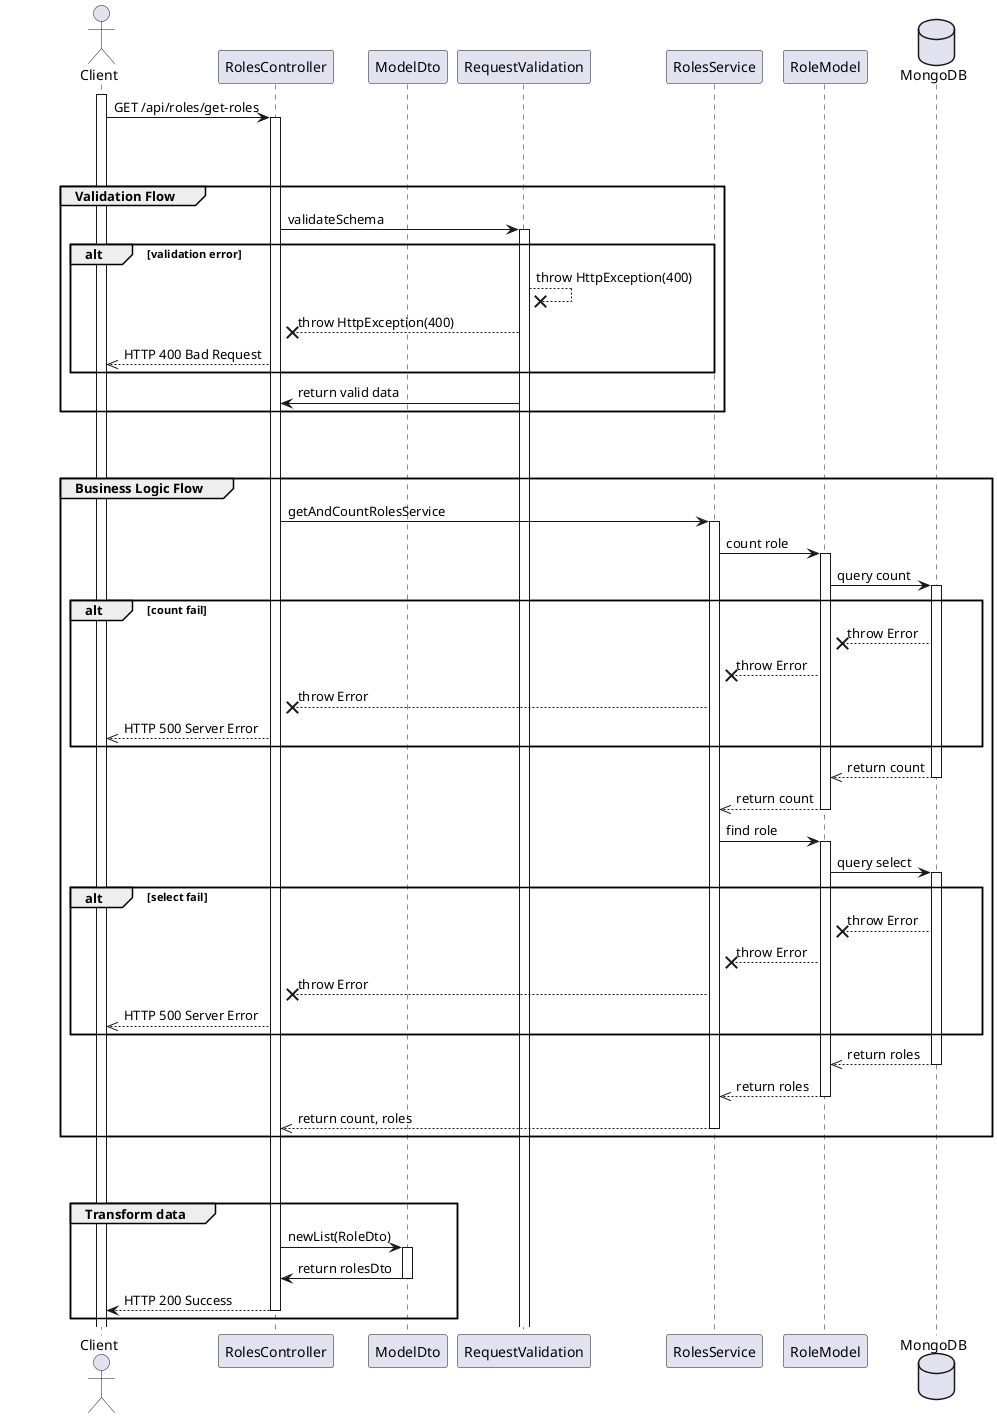@startuml Search Role

actor Client

participant RolesController
participant ModelDto
participant RequestValidation
participant RolesService
participant RoleModel
database MongoDB

activate Client
Client -> RolesController: GET /api/roles/get-roles
activate RolesController

break
break

group Validation Flow
    RolesController -> RequestValidation: validateSchema
    activate RequestValidation
    
    alt validation error
        RequestValidation --x RequestValidation: throw HttpException(400)
        RequestValidation --x RolesController: throw HttpException(400)
        RolesController -->> Client: HTTP 400 Bad Request
    end

    RequestValidation -> RolesController: return valid data
end

break
break

group Business Logic Flow
    activate RolesController
    RolesController -> RolesService: getAndCountRolesService
    activate RolesService
    
    RolesService -> RoleModel: count role
    activate RoleModel
    RoleModel -> MongoDB: query count
    activate MongoDB

    alt count fail
        MongoDB --x RoleModel: throw Error
        RoleModel --x RolesService: throw Error
        RolesService --x RolesController: throw Error
        RolesController -->> Client: HTTP 500 Server Error
    end

    MongoDB -->> RoleModel: return count
    deactivate MongoDB
    RoleModel -->> RolesService: return count
    deactivate RoleModel

    RolesService -> RoleModel: find role
    activate RoleModel
    RoleModel -> MongoDB: query select
    activate MongoDB

    alt select fail
        MongoDB --x RoleModel: throw Error
        RoleModel --x RolesService: throw Error
        RolesService --x RolesController: throw Error
        RolesController -->> Client: HTTP 500 Server Error
    end

    MongoDB -->> RoleModel: return roles
    deactivate MongoDB
    RoleModel -->> RolesService: return roles
    deactivate RoleModel
    RolesService -->> RolesController: return count, roles
    deactivate RolesService
end

break
break

group Transform data
    RolesController -> ModelDto: newList(RoleDto)
    activate ModelDto
    ModelDto -> RolesController: return rolesDto
    deactivate ModelDto

    RolesController --> Client: HTTP 200 Success
    deactivate RolesController
end

@enduml